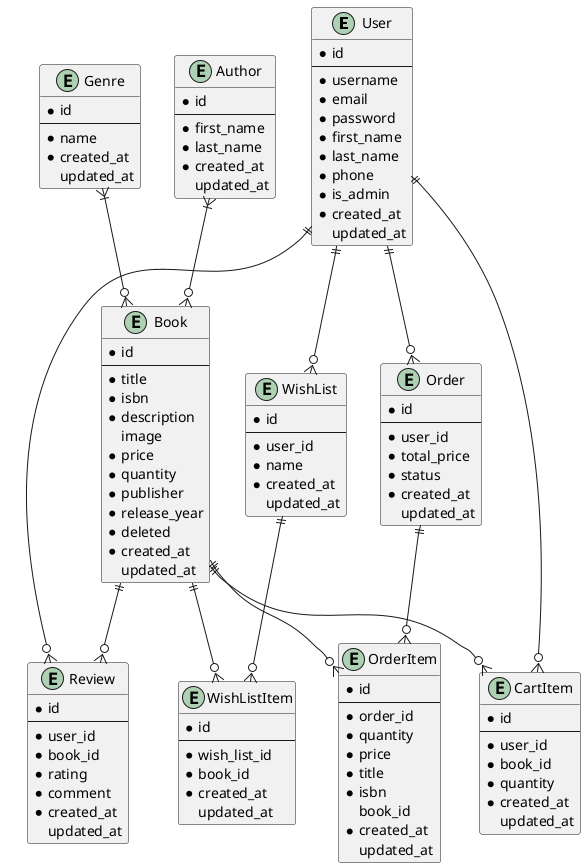 @startuml

entity User {
    *id
    --
    *username
    *email
    *password
    *first_name
    *last_name
    *phone
    *is_admin
    *created_at
    updated_at
}

entity Book {
    *id
    --
    *title
    *isbn
    *description
    image
    *price
    *quantity
    *publisher
    *release_year
    *deleted
    *created_at
    updated_at
}

entity Genre {
    *id
    --
    *name
    *created_at
    updated_at
}

entity Author {
    *id
    --
    *first_name
    *last_name
    *created_at
    updated_at
}

entity Order {
    *id
    --
    *user_id
    *total_price
    *status
    *created_at
    updated_at
}

entity OrderItem {
    *id
    --
    *order_id
    *quantity
    *price
    *title
    *isbn
    book_id
    *created_at
    updated_at
}

entity CartItem {
    *id
    --
    *user_id
    *book_id
    *quantity
    *created_at
    updated_at
}

entity Review {
    *id
    --
    *user_id
    *book_id
    *rating
    *comment
    *created_at
    updated_at
}

entity WishList {
    *id
    --
    *user_id
    *name
    *created_at
    updated_at
}

entity WishListItem {
    *id
    --
    *wish_list_id
    *book_id
    *created_at
    updated_at
}

User ||--o{ Order
Order ||--o{ OrderItem
User ||--o{ CartItem
Book ||--o{ CartItem
User ||--o{ Review
Book ||--o{ Review
User ||--o{ WishList
WishList ||--o{ WishListItem
Book ||--o{ WishListItem
Book ||--o{ OrderItem
Author }|--o{ Book
Genre }|--o{ Book

@enduml